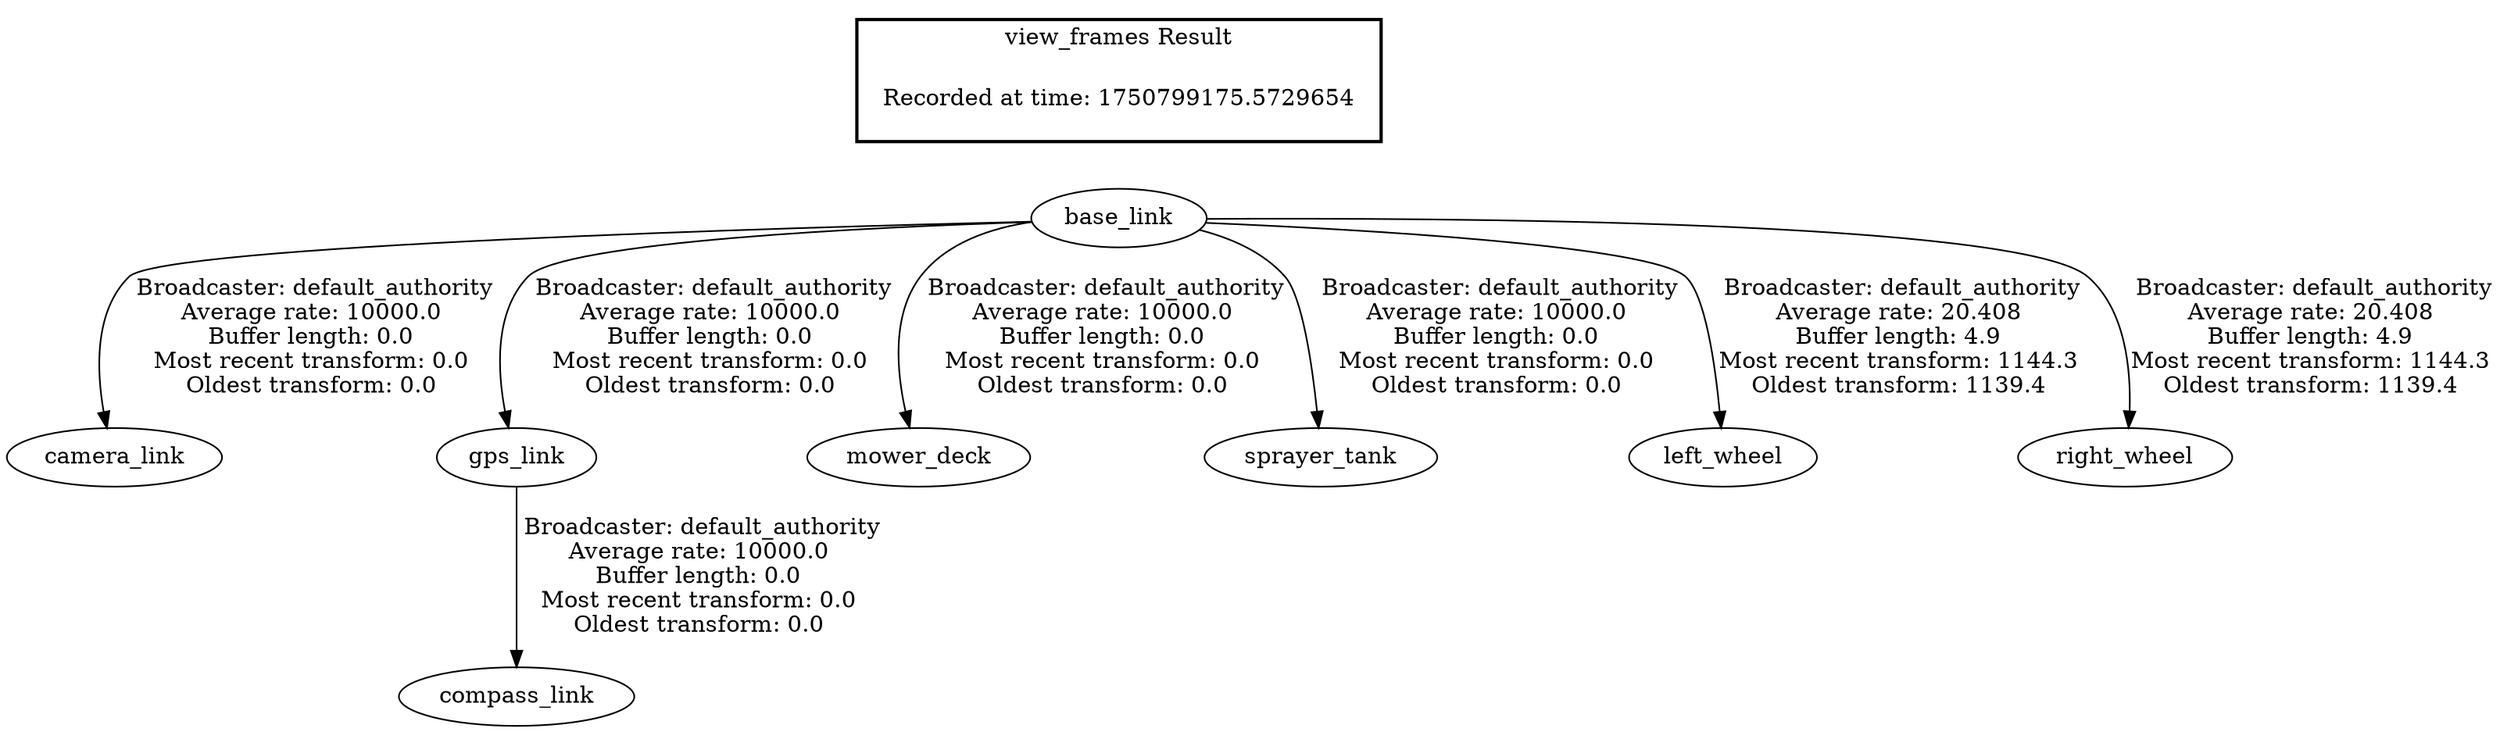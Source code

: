 digraph G {
"base_link" -> "camera_link"[label=" Broadcaster: default_authority\nAverage rate: 10000.0\nBuffer length: 0.0\nMost recent transform: 0.0\nOldest transform: 0.0\n"];
"gps_link" -> "compass_link"[label=" Broadcaster: default_authority\nAverage rate: 10000.0\nBuffer length: 0.0\nMost recent transform: 0.0\nOldest transform: 0.0\n"];
"base_link" -> "gps_link"[label=" Broadcaster: default_authority\nAverage rate: 10000.0\nBuffer length: 0.0\nMost recent transform: 0.0\nOldest transform: 0.0\n"];
"base_link" -> "mower_deck"[label=" Broadcaster: default_authority\nAverage rate: 10000.0\nBuffer length: 0.0\nMost recent transform: 0.0\nOldest transform: 0.0\n"];
"base_link" -> "sprayer_tank"[label=" Broadcaster: default_authority\nAverage rate: 10000.0\nBuffer length: 0.0\nMost recent transform: 0.0\nOldest transform: 0.0\n"];
"base_link" -> "left_wheel"[label=" Broadcaster: default_authority\nAverage rate: 20.408\nBuffer length: 4.9\nMost recent transform: 1144.3\nOldest transform: 1139.4\n"];
"base_link" -> "right_wheel"[label=" Broadcaster: default_authority\nAverage rate: 20.408\nBuffer length: 4.9\nMost recent transform: 1144.3\nOldest transform: 1139.4\n"];
edge [style=invis];
 subgraph cluster_legend { style=bold; color=black; label ="view_frames Result";
"Recorded at time: 1750799175.5729654"[ shape=plaintext ] ;
}->"base_link";
}